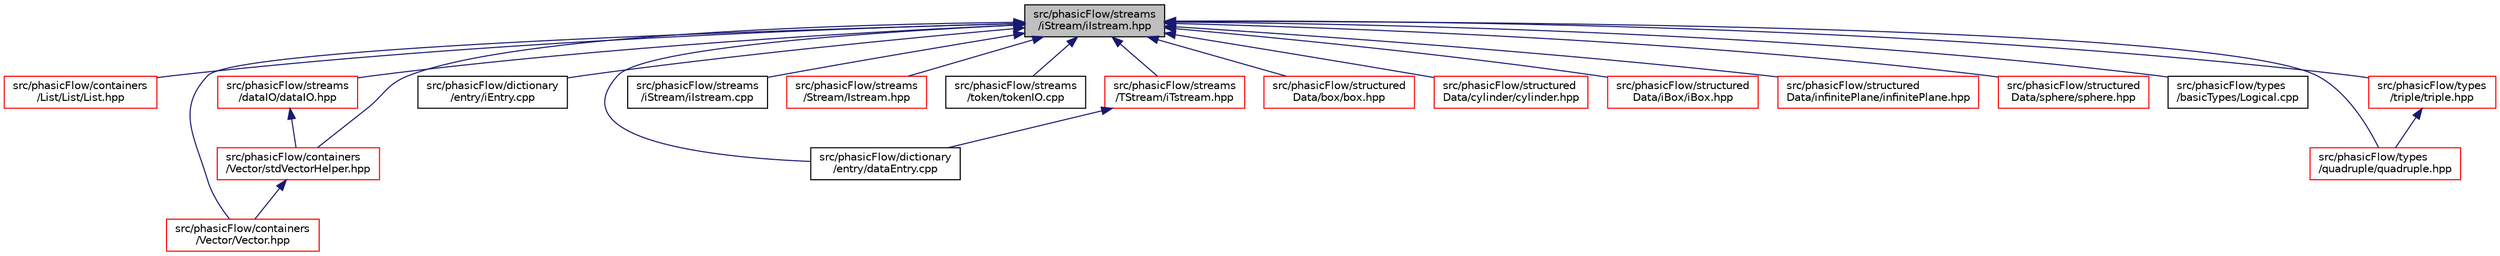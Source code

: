 digraph "src/phasicFlow/streams/iStream/iIstream.hpp"
{
 // LATEX_PDF_SIZE
  edge [fontname="Helvetica",fontsize="10",labelfontname="Helvetica",labelfontsize="10"];
  node [fontname="Helvetica",fontsize="10",shape=record];
  Node1 [label="src/phasicFlow/streams\l/iStream/iIstream.hpp",height=0.2,width=0.4,color="black", fillcolor="grey75", style="filled", fontcolor="black",tooltip=" "];
  Node1 -> Node2 [dir="back",color="midnightblue",fontsize="10",style="solid",fontname="Helvetica"];
  Node2 [label="src/phasicFlow/containers\l/List/List/List.hpp",height=0.2,width=0.4,color="red", fillcolor="white", style="filled",URL="$List_8hpp.html",tooltip=" "];
  Node1 -> Node370 [dir="back",color="midnightblue",fontsize="10",style="solid",fontname="Helvetica"];
  Node370 [label="src/phasicFlow/containers\l/Vector/stdVectorHelper.hpp",height=0.2,width=0.4,color="red", fillcolor="white", style="filled",URL="$stdVectorHelper_8hpp.html",tooltip=" "];
  Node370 -> Node371 [dir="back",color="midnightblue",fontsize="10",style="solid",fontname="Helvetica"];
  Node371 [label="src/phasicFlow/containers\l/Vector/Vector.hpp",height=0.2,width=0.4,color="red", fillcolor="white", style="filled",URL="$Vector_8hpp.html",tooltip=" "];
  Node1 -> Node371 [dir="back",color="midnightblue",fontsize="10",style="solid",fontname="Helvetica"];
  Node1 -> Node189 [dir="back",color="midnightblue",fontsize="10",style="solid",fontname="Helvetica"];
  Node189 [label="src/phasicFlow/dictionary\l/entry/dataEntry.cpp",height=0.2,width=0.4,color="black", fillcolor="white", style="filled",URL="$dataEntry_8cpp.html",tooltip=" "];
  Node1 -> Node190 [dir="back",color="midnightblue",fontsize="10",style="solid",fontname="Helvetica"];
  Node190 [label="src/phasicFlow/dictionary\l/entry/iEntry.cpp",height=0.2,width=0.4,color="black", fillcolor="white", style="filled",URL="$iEntry_8cpp.html",tooltip=" "];
  Node1 -> Node388 [dir="back",color="midnightblue",fontsize="10",style="solid",fontname="Helvetica"];
  Node388 [label="src/phasicFlow/streams\l/dataIO/dataIO.hpp",height=0.2,width=0.4,color="red", fillcolor="white", style="filled",URL="$dataIO_8hpp.html",tooltip=" "];
  Node388 -> Node370 [dir="back",color="midnightblue",fontsize="10",style="solid",fontname="Helvetica"];
  Node1 -> Node403 [dir="back",color="midnightblue",fontsize="10",style="solid",fontname="Helvetica"];
  Node403 [label="src/phasicFlow/streams\l/iStream/iIstream.cpp",height=0.2,width=0.4,color="black", fillcolor="white", style="filled",URL="$iIstream_8cpp.html",tooltip=" "];
  Node1 -> Node404 [dir="back",color="midnightblue",fontsize="10",style="solid",fontname="Helvetica"];
  Node404 [label="src/phasicFlow/streams\l/Stream/Istream.hpp",height=0.2,width=0.4,color="red", fillcolor="white", style="filled",URL="$Istream_8hpp.html",tooltip=" "];
  Node1 -> Node406 [dir="back",color="midnightblue",fontsize="10",style="solid",fontname="Helvetica"];
  Node406 [label="src/phasicFlow/streams\l/token/tokenIO.cpp",height=0.2,width=0.4,color="black", fillcolor="white", style="filled",URL="$tokenIO_8cpp.html",tooltip=" "];
  Node1 -> Node357 [dir="back",color="midnightblue",fontsize="10",style="solid",fontname="Helvetica"];
  Node357 [label="src/phasicFlow/streams\l/TStream/iTstream.hpp",height=0.2,width=0.4,color="red", fillcolor="white", style="filled",URL="$iTstream_8hpp.html",tooltip=" "];
  Node357 -> Node189 [dir="back",color="midnightblue",fontsize="10",style="solid",fontname="Helvetica"];
  Node1 -> Node214 [dir="back",color="midnightblue",fontsize="10",style="solid",fontname="Helvetica"];
  Node214 [label="src/phasicFlow/structured\lData/box/box.hpp",height=0.2,width=0.4,color="red", fillcolor="white", style="filled",URL="$box_8hpp.html",tooltip=" "];
  Node1 -> Node268 [dir="back",color="midnightblue",fontsize="10",style="solid",fontname="Helvetica"];
  Node268 [label="src/phasicFlow/structured\lData/cylinder/cylinder.hpp",height=0.2,width=0.4,color="red", fillcolor="white", style="filled",URL="$cylinder_8hpp.html",tooltip=" "];
  Node1 -> Node272 [dir="back",color="midnightblue",fontsize="10",style="solid",fontname="Helvetica"];
  Node272 [label="src/phasicFlow/structured\lData/iBox/iBox.hpp",height=0.2,width=0.4,color="red", fillcolor="white", style="filled",URL="$iBox_8hpp.html",tooltip=" "];
  Node1 -> Node407 [dir="back",color="midnightblue",fontsize="10",style="solid",fontname="Helvetica"];
  Node407 [label="src/phasicFlow/structured\lData/infinitePlane/infinitePlane.hpp",height=0.2,width=0.4,color="red", fillcolor="white", style="filled",URL="$infinitePlane_8hpp.html",tooltip=" "];
  Node1 -> Node280 [dir="back",color="midnightblue",fontsize="10",style="solid",fontname="Helvetica"];
  Node280 [label="src/phasicFlow/structured\lData/sphere/sphere.hpp",height=0.2,width=0.4,color="red", fillcolor="white", style="filled",URL="$sphere_8hpp.html",tooltip=" "];
  Node1 -> Node411 [dir="back",color="midnightblue",fontsize="10",style="solid",fontname="Helvetica"];
  Node411 [label="src/phasicFlow/types\l/basicTypes/Logical.cpp",height=0.2,width=0.4,color="black", fillcolor="white", style="filled",URL="$Logical_8cpp.html",tooltip=" "];
  Node1 -> Node412 [dir="back",color="midnightblue",fontsize="10",style="solid",fontname="Helvetica"];
  Node412 [label="src/phasicFlow/types\l/quadruple/quadruple.hpp",height=0.2,width=0.4,color="red", fillcolor="white", style="filled",URL="$quadruple_8hpp.html",tooltip=" "];
  Node1 -> Node471 [dir="back",color="midnightblue",fontsize="10",style="solid",fontname="Helvetica"];
  Node471 [label="src/phasicFlow/types\l/triple/triple.hpp",height=0.2,width=0.4,color="red", fillcolor="white", style="filled",URL="$triple_8hpp.html",tooltip=" "];
  Node471 -> Node412 [dir="back",color="midnightblue",fontsize="10",style="solid",fontname="Helvetica"];
}
